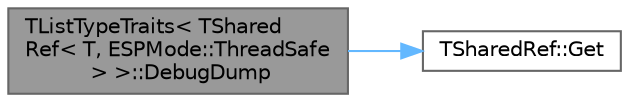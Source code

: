 digraph "TListTypeTraits&lt; TSharedRef&lt; T, ESPMode::ThreadSafe &gt; &gt;::DebugDump"
{
 // INTERACTIVE_SVG=YES
 // LATEX_PDF_SIZE
  bgcolor="transparent";
  edge [fontname=Helvetica,fontsize=10,labelfontname=Helvetica,labelfontsize=10];
  node [fontname=Helvetica,fontsize=10,shape=box,height=0.2,width=0.4];
  rankdir="LR";
  Node1 [id="Node000001",label="TListTypeTraits\< TShared\lRef\< T, ESPMode::ThreadSafe\l \> \>::DebugDump",height=0.2,width=0.4,color="gray40", fillcolor="grey60", style="filled", fontcolor="black",tooltip=" "];
  Node1 -> Node2 [id="edge1_Node000001_Node000002",color="steelblue1",style="solid",tooltip=" "];
  Node2 [id="Node000002",label="TSharedRef::Get",height=0.2,width=0.4,color="grey40", fillcolor="white", style="filled",URL="$de/df2/classTSharedRef.html#a69b7bd60134fb963c15d4beb2478f126",tooltip="Returns a C++ reference to the object this shared reference is referencing."];
}
